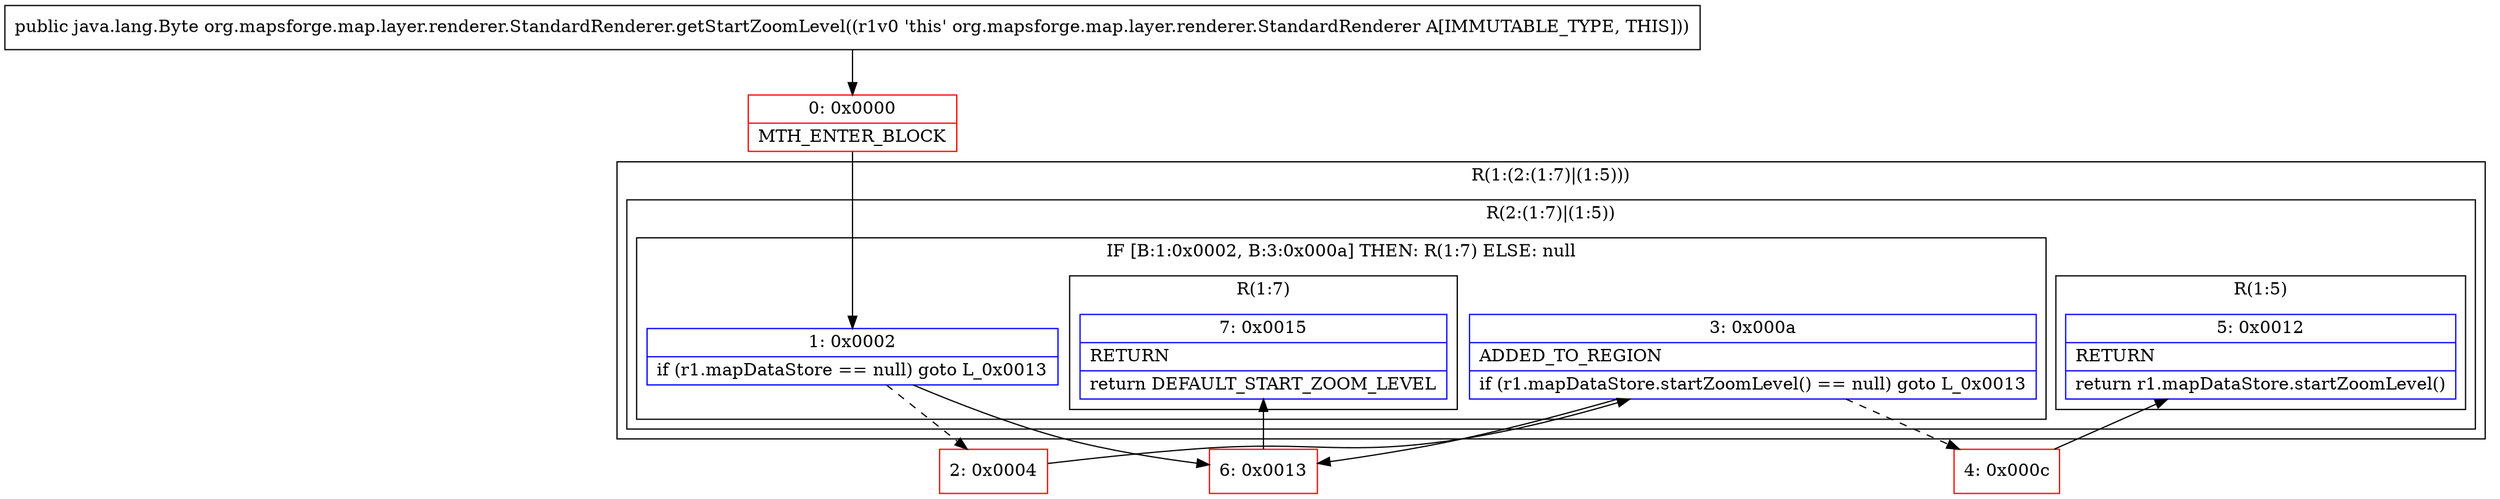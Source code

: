 digraph "CFG fororg.mapsforge.map.layer.renderer.StandardRenderer.getStartZoomLevel()Ljava\/lang\/Byte;" {
subgraph cluster_Region_155364964 {
label = "R(1:(2:(1:7)|(1:5)))";
node [shape=record,color=blue];
subgraph cluster_Region_973084593 {
label = "R(2:(1:7)|(1:5))";
node [shape=record,color=blue];
subgraph cluster_IfRegion_1675941290 {
label = "IF [B:1:0x0002, B:3:0x000a] THEN: R(1:7) ELSE: null";
node [shape=record,color=blue];
Node_1 [shape=record,label="{1\:\ 0x0002|if (r1.mapDataStore == null) goto L_0x0013\l}"];
Node_3 [shape=record,label="{3\:\ 0x000a|ADDED_TO_REGION\l|if (r1.mapDataStore.startZoomLevel() == null) goto L_0x0013\l}"];
subgraph cluster_Region_1833252633 {
label = "R(1:7)";
node [shape=record,color=blue];
Node_7 [shape=record,label="{7\:\ 0x0015|RETURN\l|return DEFAULT_START_ZOOM_LEVEL\l}"];
}
}
subgraph cluster_Region_1911063899 {
label = "R(1:5)";
node [shape=record,color=blue];
Node_5 [shape=record,label="{5\:\ 0x0012|RETURN\l|return r1.mapDataStore.startZoomLevel()\l}"];
}
}
}
Node_0 [shape=record,color=red,label="{0\:\ 0x0000|MTH_ENTER_BLOCK\l}"];
Node_2 [shape=record,color=red,label="{2\:\ 0x0004}"];
Node_4 [shape=record,color=red,label="{4\:\ 0x000c}"];
Node_6 [shape=record,color=red,label="{6\:\ 0x0013}"];
MethodNode[shape=record,label="{public java.lang.Byte org.mapsforge.map.layer.renderer.StandardRenderer.getStartZoomLevel((r1v0 'this' org.mapsforge.map.layer.renderer.StandardRenderer A[IMMUTABLE_TYPE, THIS])) }"];
MethodNode -> Node_0;
Node_1 -> Node_2[style=dashed];
Node_1 -> Node_6;
Node_3 -> Node_4[style=dashed];
Node_3 -> Node_6;
Node_0 -> Node_1;
Node_2 -> Node_3;
Node_4 -> Node_5;
Node_6 -> Node_7;
}

